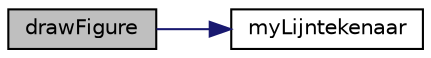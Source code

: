 digraph "drawFigure"
{
 // INTERACTIVE_SVG=YES
 // LATEX_PDF_SIZE
  edge [fontname="Helvetica",fontsize="10",labelfontname="Helvetica",labelfontsize="10"];
  node [fontname="Helvetica",fontsize="10",shape=record];
  rankdir="LR";
  Node1 [label="drawFigure",height=0.2,width=0.4,color="black", fillcolor="grey75", style="filled", fontcolor="black",tooltip="This functions draw a figure with X amount of points."];
  Node1 -> Node2 [color="midnightblue",fontsize="10",style="solid",fontname="Helvetica"];
  Node2 [label="myLijntekenaar",height=0.2,width=0.4,color="black", fillcolor="white", style="filled",URL="$_a_p_i_8c.html#a1bc1193f15c9247c751bdecef4fdb2e6",tooltip="this function draws a single line from a to b"];
}
